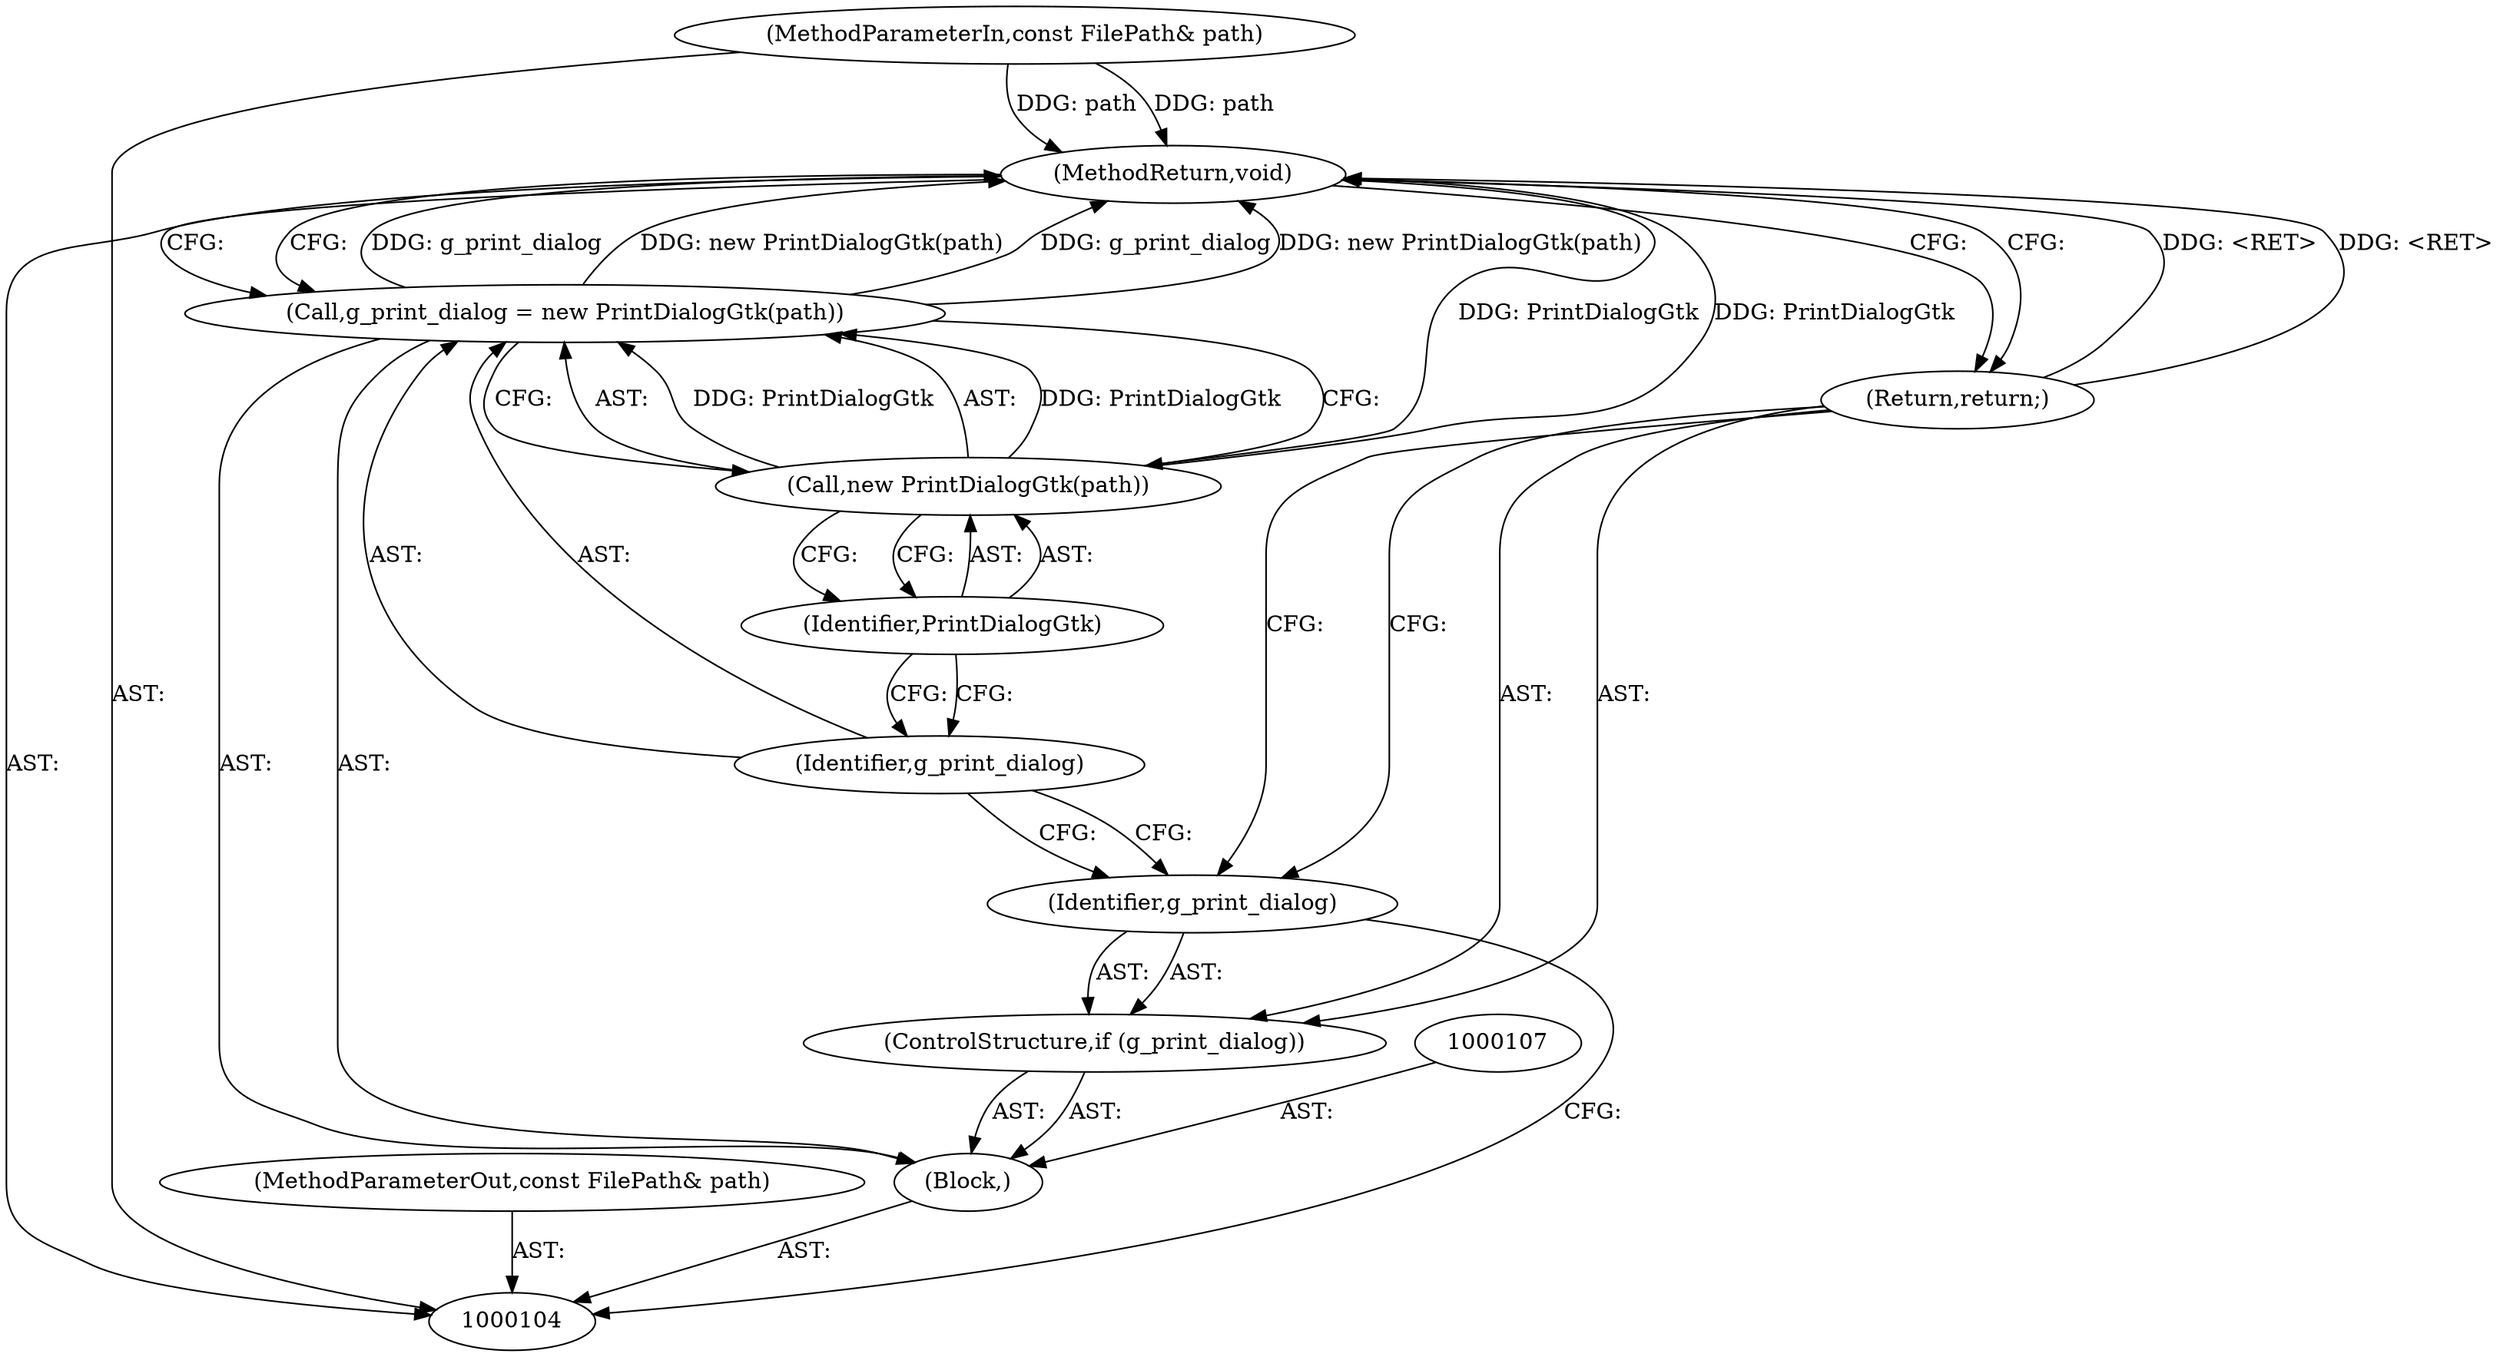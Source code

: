 digraph "0_Chrome_ccd0226c79553e318657d6285c2feacebd105996" {
"1000115" [label="(MethodReturn,void)"];
"1000105" [label="(MethodParameterIn,const FilePath& path)"];
"1000130" [label="(MethodParameterOut,const FilePath& path)"];
"1000106" [label="(Block,)"];
"1000113" [label="(Call,new PrintDialogGtk(path))"];
"1000111" [label="(Call,g_print_dialog = new PrintDialogGtk(path))"];
"1000112" [label="(Identifier,g_print_dialog)"];
"1000114" [label="(Identifier,PrintDialogGtk)"];
"1000108" [label="(ControlStructure,if (g_print_dialog))"];
"1000109" [label="(Identifier,g_print_dialog)"];
"1000110" [label="(Return,return;)"];
"1000115" -> "1000104"  [label="AST: "];
"1000115" -> "1000110"  [label="CFG: "];
"1000115" -> "1000111"  [label="CFG: "];
"1000110" -> "1000115"  [label="DDG: <RET>"];
"1000105" -> "1000115"  [label="DDG: path"];
"1000113" -> "1000115"  [label="DDG: PrintDialogGtk"];
"1000111" -> "1000115"  [label="DDG: g_print_dialog"];
"1000111" -> "1000115"  [label="DDG: new PrintDialogGtk(path)"];
"1000105" -> "1000104"  [label="AST: "];
"1000105" -> "1000115"  [label="DDG: path"];
"1000130" -> "1000104"  [label="AST: "];
"1000106" -> "1000104"  [label="AST: "];
"1000107" -> "1000106"  [label="AST: "];
"1000108" -> "1000106"  [label="AST: "];
"1000111" -> "1000106"  [label="AST: "];
"1000113" -> "1000111"  [label="AST: "];
"1000113" -> "1000114"  [label="CFG: "];
"1000114" -> "1000113"  [label="AST: "];
"1000111" -> "1000113"  [label="CFG: "];
"1000113" -> "1000115"  [label="DDG: PrintDialogGtk"];
"1000113" -> "1000111"  [label="DDG: PrintDialogGtk"];
"1000111" -> "1000106"  [label="AST: "];
"1000111" -> "1000113"  [label="CFG: "];
"1000112" -> "1000111"  [label="AST: "];
"1000113" -> "1000111"  [label="AST: "];
"1000115" -> "1000111"  [label="CFG: "];
"1000111" -> "1000115"  [label="DDG: g_print_dialog"];
"1000111" -> "1000115"  [label="DDG: new PrintDialogGtk(path)"];
"1000113" -> "1000111"  [label="DDG: PrintDialogGtk"];
"1000112" -> "1000111"  [label="AST: "];
"1000112" -> "1000109"  [label="CFG: "];
"1000114" -> "1000112"  [label="CFG: "];
"1000114" -> "1000113"  [label="AST: "];
"1000114" -> "1000112"  [label="CFG: "];
"1000113" -> "1000114"  [label="CFG: "];
"1000108" -> "1000106"  [label="AST: "];
"1000109" -> "1000108"  [label="AST: "];
"1000110" -> "1000108"  [label="AST: "];
"1000109" -> "1000108"  [label="AST: "];
"1000109" -> "1000104"  [label="CFG: "];
"1000110" -> "1000109"  [label="CFG: "];
"1000112" -> "1000109"  [label="CFG: "];
"1000110" -> "1000108"  [label="AST: "];
"1000110" -> "1000109"  [label="CFG: "];
"1000115" -> "1000110"  [label="CFG: "];
"1000110" -> "1000115"  [label="DDG: <RET>"];
}
